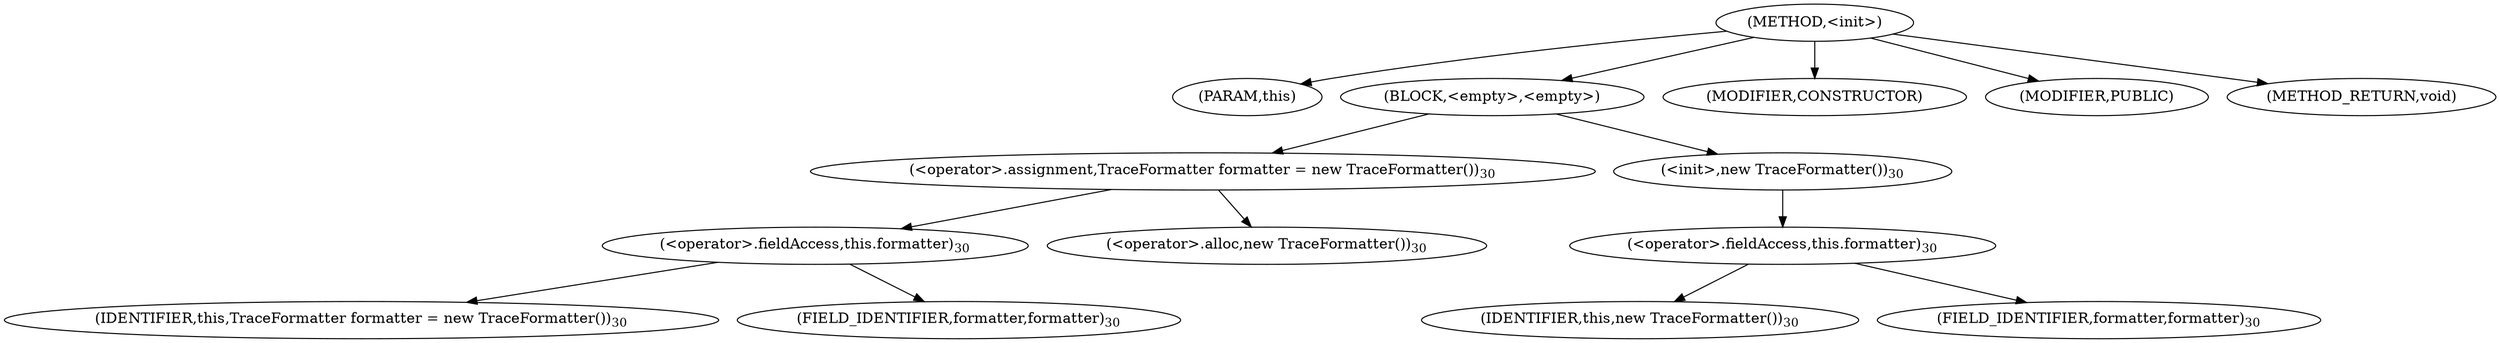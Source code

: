 digraph "&lt;init&gt;" {  
"70" [label = <(METHOD,&lt;init&gt;)> ]
"71" [label = <(PARAM,this)> ]
"72" [label = <(BLOCK,&lt;empty&gt;,&lt;empty&gt;)> ]
"73" [label = <(&lt;operator&gt;.assignment,TraceFormatter formatter = new TraceFormatter())<SUB>30</SUB>> ]
"74" [label = <(&lt;operator&gt;.fieldAccess,this.formatter)<SUB>30</SUB>> ]
"75" [label = <(IDENTIFIER,this,TraceFormatter formatter = new TraceFormatter())<SUB>30</SUB>> ]
"76" [label = <(FIELD_IDENTIFIER,formatter,formatter)<SUB>30</SUB>> ]
"77" [label = <(&lt;operator&gt;.alloc,new TraceFormatter())<SUB>30</SUB>> ]
"78" [label = <(&lt;init&gt;,new TraceFormatter())<SUB>30</SUB>> ]
"79" [label = <(&lt;operator&gt;.fieldAccess,this.formatter)<SUB>30</SUB>> ]
"80" [label = <(IDENTIFIER,this,new TraceFormatter())<SUB>30</SUB>> ]
"81" [label = <(FIELD_IDENTIFIER,formatter,formatter)<SUB>30</SUB>> ]
"82" [label = <(MODIFIER,CONSTRUCTOR)> ]
"83" [label = <(MODIFIER,PUBLIC)> ]
"84" [label = <(METHOD_RETURN,void)> ]
  "70" -> "71" 
  "70" -> "72" 
  "70" -> "82" 
  "70" -> "83" 
  "70" -> "84" 
  "72" -> "73" 
  "72" -> "78" 
  "73" -> "74" 
  "73" -> "77" 
  "74" -> "75" 
  "74" -> "76" 
  "78" -> "79" 
  "79" -> "80" 
  "79" -> "81" 
}
